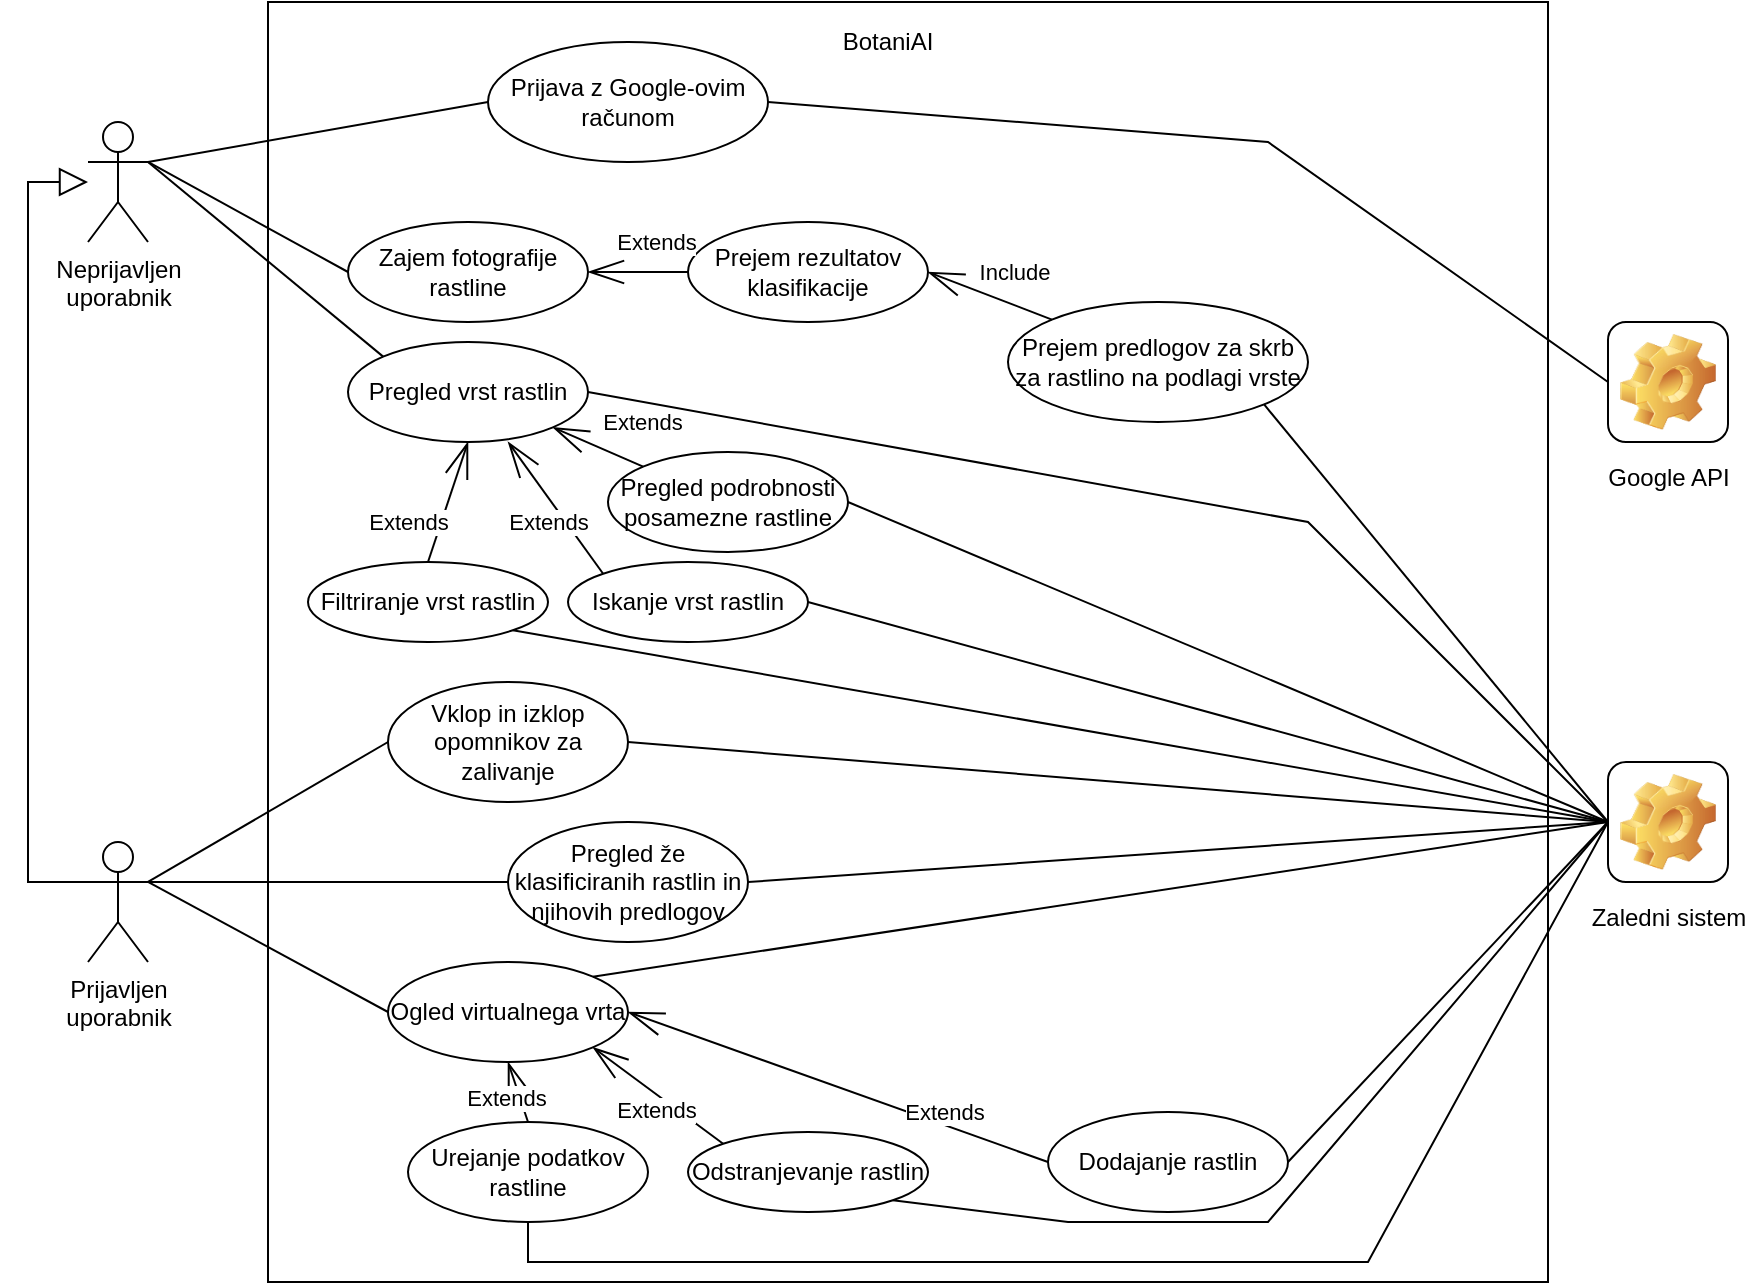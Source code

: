 <mxfile version="21.2.4" type="device">
  <diagram name="Page-1" id="qS4x5nyl4BPPRKi_G5hH">
    <mxGraphModel dx="1500" dy="747" grid="1" gridSize="10" guides="1" tooltips="1" connect="1" arrows="1" fold="1" page="1" pageScale="1" pageWidth="850" pageHeight="1100" math="0" shadow="0">
      <root>
        <mxCell id="0" />
        <mxCell id="1" parent="0" />
        <mxCell id="3B5caqHohGgjosx-iixr-5" value="" style="whiteSpace=wrap;html=1;aspect=fixed;" parent="1" vertex="1">
          <mxGeometry x="140" y="190" width="640" height="640" as="geometry" />
        </mxCell>
        <mxCell id="3B5caqHohGgjosx-iixr-6" value="Neprijavljen &lt;br&gt;uporabnik" style="shape=umlActor;verticalLabelPosition=bottom;verticalAlign=top;html=1;outlineConnect=0;" parent="1" vertex="1">
          <mxGeometry x="50" y="250" width="30" height="60" as="geometry" />
        </mxCell>
        <mxCell id="3B5caqHohGgjosx-iixr-7" value="Prijavljen &lt;br&gt;uporabnik" style="shape=umlActor;verticalLabelPosition=bottom;verticalAlign=top;html=1;outlineConnect=0;" parent="1" vertex="1">
          <mxGeometry x="50" y="610" width="30" height="60" as="geometry" />
        </mxCell>
        <mxCell id="3B5caqHohGgjosx-iixr-9" value="Google API" style="icon;html=1;image=img/clipart/Gear_128x128.png" parent="1" vertex="1">
          <mxGeometry x="810" y="350" width="60" height="60" as="geometry" />
        </mxCell>
        <mxCell id="3B5caqHohGgjosx-iixr-10" value="Zaledni sistem" style="icon;html=1;image=img/clipart/Gear_128x128.png" parent="1" vertex="1">
          <mxGeometry x="810" y="570" width="60" height="60" as="geometry" />
        </mxCell>
        <mxCell id="3B5caqHohGgjosx-iixr-13" value="" style="endArrow=block;endFill=0;endSize=12;html=1;rounded=0;exitX=0;exitY=0.333;exitDx=0;exitDy=0;exitPerimeter=0;" parent="1" source="3B5caqHohGgjosx-iixr-7" target="3B5caqHohGgjosx-iixr-6" edge="1">
          <mxGeometry width="160" relative="1" as="geometry">
            <mxPoint x="280" y="450" as="sourcePoint" />
            <mxPoint x="65" y="330" as="targetPoint" />
            <Array as="points">
              <mxPoint x="20" y="630" />
              <mxPoint x="20" y="280" />
            </Array>
          </mxGeometry>
        </mxCell>
        <mxCell id="3B5caqHohGgjosx-iixr-14" value="Zajem fotografije rastline" style="ellipse;whiteSpace=wrap;html=1;" parent="1" vertex="1">
          <mxGeometry x="180" y="300" width="120" height="50" as="geometry" />
        </mxCell>
        <mxCell id="3B5caqHohGgjosx-iixr-15" value="Prejem rezultatov klasifikacije" style="ellipse;whiteSpace=wrap;html=1;" parent="1" vertex="1">
          <mxGeometry x="350" y="300" width="120" height="50" as="geometry" />
        </mxCell>
        <mxCell id="3B5caqHohGgjosx-iixr-16" value="Extends" style="endArrow=openThin;endSize=16;endFill=0;html=1;rounded=0;exitX=0;exitY=0.5;exitDx=0;exitDy=0;entryX=1;entryY=0.5;entryDx=0;entryDy=0;jumpSize=3;" parent="1" source="3B5caqHohGgjosx-iixr-15" target="3B5caqHohGgjosx-iixr-14" edge="1">
          <mxGeometry x="-0.333" y="-15" width="160" relative="1" as="geometry">
            <mxPoint x="290" y="440" as="sourcePoint" />
            <mxPoint x="450" y="440" as="targetPoint" />
            <Array as="points" />
            <mxPoint as="offset" />
          </mxGeometry>
        </mxCell>
        <mxCell id="3B5caqHohGgjosx-iixr-17" value="" style="endArrow=none;html=1;rounded=0;exitX=1;exitY=0.333;exitDx=0;exitDy=0;exitPerimeter=0;entryX=0;entryY=0.5;entryDx=0;entryDy=0;" parent="1" source="3B5caqHohGgjosx-iixr-6" target="3B5caqHohGgjosx-iixr-14" edge="1">
          <mxGeometry width="50" height="50" relative="1" as="geometry">
            <mxPoint x="80" y="460" as="sourcePoint" />
            <mxPoint x="130" y="410" as="targetPoint" />
          </mxGeometry>
        </mxCell>
        <mxCell id="3B5caqHohGgjosx-iixr-18" value="Prejem predlogov za skrb za rastlino na podlagi vrste" style="ellipse;whiteSpace=wrap;html=1;" parent="1" vertex="1">
          <mxGeometry x="510" y="340" width="150" height="60" as="geometry" />
        </mxCell>
        <mxCell id="3B5caqHohGgjosx-iixr-19" value="Include" style="endArrow=openThin;endSize=16;endFill=0;html=1;rounded=0;exitX=0;exitY=0;exitDx=0;exitDy=0;entryX=1;entryY=0.5;entryDx=0;entryDy=0;jumpSize=3;" parent="1" source="3B5caqHohGgjosx-iixr-18" target="3B5caqHohGgjosx-iixr-15" edge="1">
          <mxGeometry x="-0.2" y="-15" width="160" relative="1" as="geometry">
            <mxPoint x="330" y="340" as="sourcePoint" />
            <mxPoint x="270" y="340" as="targetPoint" />
            <Array as="points" />
            <mxPoint as="offset" />
          </mxGeometry>
        </mxCell>
        <mxCell id="3B5caqHohGgjosx-iixr-20" value="Pregled že klasificiranih rastlin in njihovih predlogov" style="ellipse;whiteSpace=wrap;html=1;" parent="1" vertex="1">
          <mxGeometry x="260" y="600" width="120" height="60" as="geometry" />
        </mxCell>
        <mxCell id="3B5caqHohGgjosx-iixr-21" value="Pregled vrst rastlin" style="ellipse;whiteSpace=wrap;html=1;" parent="1" vertex="1">
          <mxGeometry x="180" y="360" width="120" height="50" as="geometry" />
        </mxCell>
        <mxCell id="3B5caqHohGgjosx-iixr-22" value="Pregled podrobnosti posamezne rastline" style="ellipse;whiteSpace=wrap;html=1;" parent="1" vertex="1">
          <mxGeometry x="310" y="415" width="120" height="50" as="geometry" />
        </mxCell>
        <mxCell id="3B5caqHohGgjosx-iixr-23" value="Extends" style="endArrow=openThin;endSize=16;endFill=0;html=1;rounded=0;exitX=0;exitY=0;exitDx=0;exitDy=0;entryX=1;entryY=1;entryDx=0;entryDy=0;jumpSize=3;" parent="1" source="3B5caqHohGgjosx-iixr-22" target="3B5caqHohGgjosx-iixr-21" edge="1">
          <mxGeometry x="-0.638" y="-20" width="160" relative="1" as="geometry">
            <mxPoint x="370" y="265" as="sourcePoint" />
            <mxPoint x="310" y="265" as="targetPoint" />
            <Array as="points" />
            <mxPoint as="offset" />
          </mxGeometry>
        </mxCell>
        <mxCell id="3B5caqHohGgjosx-iixr-24" value="Iskanje vrst rastlin" style="ellipse;whiteSpace=wrap;html=1;" parent="1" vertex="1">
          <mxGeometry x="290" y="470" width="120" height="40" as="geometry" />
        </mxCell>
        <mxCell id="3B5caqHohGgjosx-iixr-26" value="Filtriranje vrst rastlin" style="ellipse;whiteSpace=wrap;html=1;" parent="1" vertex="1">
          <mxGeometry x="160" y="470" width="120" height="40" as="geometry" />
        </mxCell>
        <mxCell id="3B5caqHohGgjosx-iixr-27" value="Extends" style="endArrow=openThin;endSize=16;endFill=0;html=1;rounded=0;entryX=0.667;entryY=1;entryDx=0;entryDy=0;jumpSize=3;entryPerimeter=0;exitX=0;exitY=0;exitDx=0;exitDy=0;" parent="1" source="3B5caqHohGgjosx-iixr-24" target="3B5caqHohGgjosx-iixr-21" edge="1">
          <mxGeometry x="-0.086" y="7" width="160" relative="1" as="geometry">
            <mxPoint x="340" y="432" as="sourcePoint" />
            <mxPoint x="292" y="413" as="targetPoint" />
            <Array as="points" />
            <mxPoint as="offset" />
          </mxGeometry>
        </mxCell>
        <mxCell id="3B5caqHohGgjosx-iixr-28" value="Extends" style="endArrow=openThin;endSize=16;endFill=0;html=1;rounded=0;exitX=0.5;exitY=0;exitDx=0;exitDy=0;entryX=0.5;entryY=1;entryDx=0;entryDy=0;jumpSize=3;" parent="1" source="3B5caqHohGgjosx-iixr-26" target="3B5caqHohGgjosx-iixr-21" edge="1">
          <mxGeometry x="-0.5" y="16" width="160" relative="1" as="geometry">
            <mxPoint x="348" y="442" as="sourcePoint" />
            <mxPoint x="302" y="423" as="targetPoint" />
            <Array as="points" />
            <mxPoint as="offset" />
          </mxGeometry>
        </mxCell>
        <mxCell id="3B5caqHohGgjosx-iixr-29" value="Ogled virtualnega vrta" style="ellipse;whiteSpace=wrap;html=1;" parent="1" vertex="1">
          <mxGeometry x="200" y="670" width="120" height="50" as="geometry" />
        </mxCell>
        <mxCell id="3B5caqHohGgjosx-iixr-30" value="Dodajanje rastlin" style="ellipse;whiteSpace=wrap;html=1;" parent="1" vertex="1">
          <mxGeometry x="530" y="745" width="120" height="50" as="geometry" />
        </mxCell>
        <mxCell id="3B5caqHohGgjosx-iixr-31" value="Odstranjevanje rastlin" style="ellipse;whiteSpace=wrap;html=1;" parent="1" vertex="1">
          <mxGeometry x="350" y="755" width="120" height="40" as="geometry" />
        </mxCell>
        <mxCell id="3B5caqHohGgjosx-iixr-32" value="Urejanje podatkov rastline" style="ellipse;whiteSpace=wrap;html=1;" parent="1" vertex="1">
          <mxGeometry x="210" y="750" width="120" height="50" as="geometry" />
        </mxCell>
        <mxCell id="3B5caqHohGgjosx-iixr-33" value="Vklop in izklop opomnikov za zalivanje" style="ellipse;whiteSpace=wrap;html=1;" parent="1" vertex="1">
          <mxGeometry x="200" y="530" width="120" height="60" as="geometry" />
        </mxCell>
        <mxCell id="3B5caqHohGgjosx-iixr-34" value="" style="endArrow=none;html=1;rounded=0;exitX=1;exitY=0.333;exitDx=0;exitDy=0;exitPerimeter=0;entryX=0;entryY=0.5;entryDx=0;entryDy=0;" parent="1" source="3B5caqHohGgjosx-iixr-7" target="3B5caqHohGgjosx-iixr-33" edge="1">
          <mxGeometry width="50" height="50" relative="1" as="geometry">
            <mxPoint x="90" y="560" as="sourcePoint" />
            <mxPoint x="380" y="460" as="targetPoint" />
          </mxGeometry>
        </mxCell>
        <mxCell id="3B5caqHohGgjosx-iixr-35" value="" style="endArrow=none;html=1;rounded=0;exitX=1;exitY=0.333;exitDx=0;exitDy=0;exitPerimeter=0;entryX=0;entryY=0.5;entryDx=0;entryDy=0;" parent="1" source="3B5caqHohGgjosx-iixr-7" target="3B5caqHohGgjosx-iixr-20" edge="1">
          <mxGeometry width="50" height="50" relative="1" as="geometry">
            <mxPoint x="90" y="560" as="sourcePoint" />
            <mxPoint x="210" y="570" as="targetPoint" />
          </mxGeometry>
        </mxCell>
        <mxCell id="3B5caqHohGgjosx-iixr-37" value="" style="endArrow=none;html=1;rounded=0;exitX=1;exitY=0.333;exitDx=0;exitDy=0;exitPerimeter=0;entryX=0;entryY=0.5;entryDx=0;entryDy=0;" parent="1" source="3B5caqHohGgjosx-iixr-7" target="3B5caqHohGgjosx-iixr-29" edge="1">
          <mxGeometry width="50" height="50" relative="1" as="geometry">
            <mxPoint x="90" y="560" as="sourcePoint" />
            <mxPoint x="270" y="640" as="targetPoint" />
          </mxGeometry>
        </mxCell>
        <mxCell id="3B5caqHohGgjosx-iixr-38" value="Extends" style="endArrow=openThin;endSize=16;endFill=0;html=1;rounded=0;jumpSize=3;exitX=0;exitY=0.5;exitDx=0;exitDy=0;entryX=1;entryY=0.5;entryDx=0;entryDy=0;" parent="1" source="3B5caqHohGgjosx-iixr-30" target="3B5caqHohGgjosx-iixr-29" edge="1">
          <mxGeometry x="-0.486" y="-6" width="160" relative="1" as="geometry">
            <mxPoint x="318" y="486" as="sourcePoint" />
            <mxPoint x="270" y="420" as="targetPoint" />
            <Array as="points" />
            <mxPoint as="offset" />
          </mxGeometry>
        </mxCell>
        <mxCell id="3B5caqHohGgjosx-iixr-39" value="Extends" style="endArrow=openThin;endSize=16;endFill=0;html=1;rounded=0;entryX=1;entryY=1;entryDx=0;entryDy=0;jumpSize=3;exitX=0;exitY=0;exitDx=0;exitDy=0;" parent="1" source="3B5caqHohGgjosx-iixr-31" target="3B5caqHohGgjosx-iixr-29" edge="1">
          <mxGeometry x="-0.086" y="7" width="160" relative="1" as="geometry">
            <mxPoint x="328" y="496" as="sourcePoint" />
            <mxPoint x="280" y="430" as="targetPoint" />
            <Array as="points" />
            <mxPoint as="offset" />
          </mxGeometry>
        </mxCell>
        <mxCell id="3B5caqHohGgjosx-iixr-40" value="Extends" style="endArrow=openThin;endSize=16;endFill=0;html=1;rounded=0;entryX=0.5;entryY=1;entryDx=0;entryDy=0;jumpSize=3;exitX=0.5;exitY=0;exitDx=0;exitDy=0;" parent="1" source="3B5caqHohGgjosx-iixr-32" target="3B5caqHohGgjosx-iixr-29" edge="1">
          <mxGeometry x="-0.086" y="7" width="160" relative="1" as="geometry">
            <mxPoint x="338" y="506" as="sourcePoint" />
            <mxPoint x="290" y="440" as="targetPoint" />
            <Array as="points" />
            <mxPoint as="offset" />
          </mxGeometry>
        </mxCell>
        <mxCell id="3B5caqHohGgjosx-iixr-41" value="Prijava z Google-ovim računom" style="ellipse;whiteSpace=wrap;html=1;" parent="1" vertex="1">
          <mxGeometry x="250" y="210" width="140" height="60" as="geometry" />
        </mxCell>
        <mxCell id="3B5caqHohGgjosx-iixr-43" value="" style="endArrow=none;html=1;rounded=0;exitX=1;exitY=0.333;exitDx=0;exitDy=0;exitPerimeter=0;entryX=0;entryY=0.5;entryDx=0;entryDy=0;" parent="1" source="3B5caqHohGgjosx-iixr-6" target="3B5caqHohGgjosx-iixr-41" edge="1">
          <mxGeometry width="50" height="50" relative="1" as="geometry">
            <mxPoint x="690" y="500" as="sourcePoint" />
            <mxPoint x="740" y="450" as="targetPoint" />
          </mxGeometry>
        </mxCell>
        <mxCell id="3B5caqHohGgjosx-iixr-44" value="BotaniAI" style="text;html=1;strokeColor=none;fillColor=none;align=center;verticalAlign=middle;whiteSpace=wrap;rounded=0;" parent="1" vertex="1">
          <mxGeometry x="420" y="195" width="60" height="30" as="geometry" />
        </mxCell>
        <mxCell id="3B5caqHohGgjosx-iixr-45" value="" style="endArrow=none;html=1;rounded=0;exitX=1;exitY=0.333;exitDx=0;exitDy=0;exitPerimeter=0;entryX=0;entryY=0;entryDx=0;entryDy=0;" parent="1" source="3B5caqHohGgjosx-iixr-6" target="3B5caqHohGgjosx-iixr-21" edge="1">
          <mxGeometry width="50" height="50" relative="1" as="geometry">
            <mxPoint x="690" y="470" as="sourcePoint" />
            <mxPoint x="740" y="420" as="targetPoint" />
          </mxGeometry>
        </mxCell>
        <mxCell id="3B5caqHohGgjosx-iixr-46" value="" style="endArrow=none;html=1;rounded=0;exitX=1;exitY=0.5;exitDx=0;exitDy=0;entryX=0;entryY=0.5;entryDx=0;entryDy=0;" parent="1" source="3B5caqHohGgjosx-iixr-41" target="3B5caqHohGgjosx-iixr-9" edge="1">
          <mxGeometry width="50" height="50" relative="1" as="geometry">
            <mxPoint x="690" y="470" as="sourcePoint" />
            <mxPoint x="740" y="420" as="targetPoint" />
            <Array as="points">
              <mxPoint x="640" y="260" />
            </Array>
          </mxGeometry>
        </mxCell>
        <mxCell id="3B5caqHohGgjosx-iixr-47" value="" style="endArrow=none;html=1;rounded=0;exitX=1;exitY=0.5;exitDx=0;exitDy=0;entryX=0;entryY=0.5;entryDx=0;entryDy=0;" parent="1" source="3B5caqHohGgjosx-iixr-21" target="3B5caqHohGgjosx-iixr-10" edge="1">
          <mxGeometry width="50" height="50" relative="1" as="geometry">
            <mxPoint x="690" y="470" as="sourcePoint" />
            <mxPoint x="740" y="420" as="targetPoint" />
            <Array as="points">
              <mxPoint x="660" y="450" />
            </Array>
          </mxGeometry>
        </mxCell>
        <mxCell id="3B5caqHohGgjosx-iixr-48" value="" style="endArrow=none;html=1;rounded=0;exitX=1;exitY=0.5;exitDx=0;exitDy=0;entryX=0;entryY=0.5;entryDx=0;entryDy=0;" parent="1" source="3B5caqHohGgjosx-iixr-22" target="3B5caqHohGgjosx-iixr-10" edge="1">
          <mxGeometry width="50" height="50" relative="1" as="geometry">
            <mxPoint x="690" y="470" as="sourcePoint" />
            <mxPoint x="770" y="600" as="targetPoint" />
          </mxGeometry>
        </mxCell>
        <mxCell id="3B5caqHohGgjosx-iixr-49" value="" style="endArrow=none;html=1;rounded=0;exitX=1;exitY=0.5;exitDx=0;exitDy=0;entryX=0;entryY=0.5;entryDx=0;entryDy=0;" parent="1" source="3B5caqHohGgjosx-iixr-24" target="3B5caqHohGgjosx-iixr-10" edge="1">
          <mxGeometry width="50" height="50" relative="1" as="geometry">
            <mxPoint x="690" y="470" as="sourcePoint" />
            <mxPoint x="740" y="420" as="targetPoint" />
          </mxGeometry>
        </mxCell>
        <mxCell id="3B5caqHohGgjosx-iixr-50" value="" style="endArrow=none;html=1;rounded=0;exitX=0;exitY=0.5;exitDx=0;exitDy=0;entryX=1;entryY=1;entryDx=0;entryDy=0;" parent="1" source="3B5caqHohGgjosx-iixr-10" target="3B5caqHohGgjosx-iixr-26" edge="1">
          <mxGeometry width="50" height="50" relative="1" as="geometry">
            <mxPoint x="690" y="470" as="sourcePoint" />
            <mxPoint x="740" y="420" as="targetPoint" />
          </mxGeometry>
        </mxCell>
        <mxCell id="3B5caqHohGgjosx-iixr-51" value="" style="endArrow=none;html=1;rounded=0;exitX=1;exitY=0.5;exitDx=0;exitDy=0;entryX=0;entryY=0.5;entryDx=0;entryDy=0;" parent="1" source="3B5caqHohGgjosx-iixr-33" target="3B5caqHohGgjosx-iixr-10" edge="1">
          <mxGeometry width="50" height="50" relative="1" as="geometry">
            <mxPoint x="690" y="570" as="sourcePoint" />
            <mxPoint x="740" y="520" as="targetPoint" />
          </mxGeometry>
        </mxCell>
        <mxCell id="3B5caqHohGgjosx-iixr-52" value="" style="endArrow=none;html=1;rounded=0;exitX=1;exitY=0.5;exitDx=0;exitDy=0;entryX=0;entryY=0.5;entryDx=0;entryDy=0;" parent="1" source="3B5caqHohGgjosx-iixr-20" target="3B5caqHohGgjosx-iixr-10" edge="1">
          <mxGeometry width="50" height="50" relative="1" as="geometry">
            <mxPoint x="690" y="570" as="sourcePoint" />
            <mxPoint x="740" y="520" as="targetPoint" />
          </mxGeometry>
        </mxCell>
        <mxCell id="3B5caqHohGgjosx-iixr-53" value="" style="endArrow=none;html=1;rounded=0;exitX=1;exitY=0.5;exitDx=0;exitDy=0;entryX=0;entryY=0.5;entryDx=0;entryDy=0;" parent="1" source="3B5caqHohGgjosx-iixr-30" target="3B5caqHohGgjosx-iixr-10" edge="1">
          <mxGeometry width="50" height="50" relative="1" as="geometry">
            <mxPoint x="690" y="570" as="sourcePoint" />
            <mxPoint x="740" y="520" as="targetPoint" />
          </mxGeometry>
        </mxCell>
        <mxCell id="3B5caqHohGgjosx-iixr-54" value="" style="endArrow=none;html=1;rounded=0;exitX=1;exitY=0;exitDx=0;exitDy=0;entryX=0;entryY=0.5;entryDx=0;entryDy=0;" parent="1" source="3B5caqHohGgjosx-iixr-29" target="3B5caqHohGgjosx-iixr-10" edge="1">
          <mxGeometry width="50" height="50" relative="1" as="geometry">
            <mxPoint x="690" y="570" as="sourcePoint" />
            <mxPoint x="740" y="520" as="targetPoint" />
          </mxGeometry>
        </mxCell>
        <mxCell id="3B5caqHohGgjosx-iixr-55" value="" style="endArrow=none;html=1;rounded=0;exitX=1;exitY=1;exitDx=0;exitDy=0;entryX=0;entryY=0.5;entryDx=0;entryDy=0;" parent="1" source="3B5caqHohGgjosx-iixr-31" target="3B5caqHohGgjosx-iixr-10" edge="1">
          <mxGeometry width="50" height="50" relative="1" as="geometry">
            <mxPoint x="690" y="570" as="sourcePoint" />
            <mxPoint x="740" y="520" as="targetPoint" />
            <Array as="points">
              <mxPoint x="540" y="800" />
              <mxPoint x="640" y="800" />
            </Array>
          </mxGeometry>
        </mxCell>
        <mxCell id="3B5caqHohGgjosx-iixr-56" value="" style="endArrow=none;html=1;rounded=0;exitX=0.5;exitY=1;exitDx=0;exitDy=0;entryX=0;entryY=0.5;entryDx=0;entryDy=0;" parent="1" source="3B5caqHohGgjosx-iixr-32" target="3B5caqHohGgjosx-iixr-10" edge="1">
          <mxGeometry width="50" height="50" relative="1" as="geometry">
            <mxPoint x="690" y="570" as="sourcePoint" />
            <mxPoint x="740" y="520" as="targetPoint" />
            <Array as="points">
              <mxPoint x="270" y="820" />
              <mxPoint x="690" y="820" />
            </Array>
          </mxGeometry>
        </mxCell>
        <mxCell id="jFiUhyQkEd5b463nvSLW-1" value="" style="endArrow=none;html=1;rounded=0;exitX=1;exitY=1;exitDx=0;exitDy=0;entryX=0;entryY=0.5;entryDx=0;entryDy=0;" edge="1" parent="1" source="3B5caqHohGgjosx-iixr-18" target="3B5caqHohGgjosx-iixr-10">
          <mxGeometry width="50" height="50" relative="1" as="geometry">
            <mxPoint x="480" y="340" as="sourcePoint" />
            <mxPoint x="820" y="390" as="targetPoint" />
          </mxGeometry>
        </mxCell>
      </root>
    </mxGraphModel>
  </diagram>
</mxfile>
